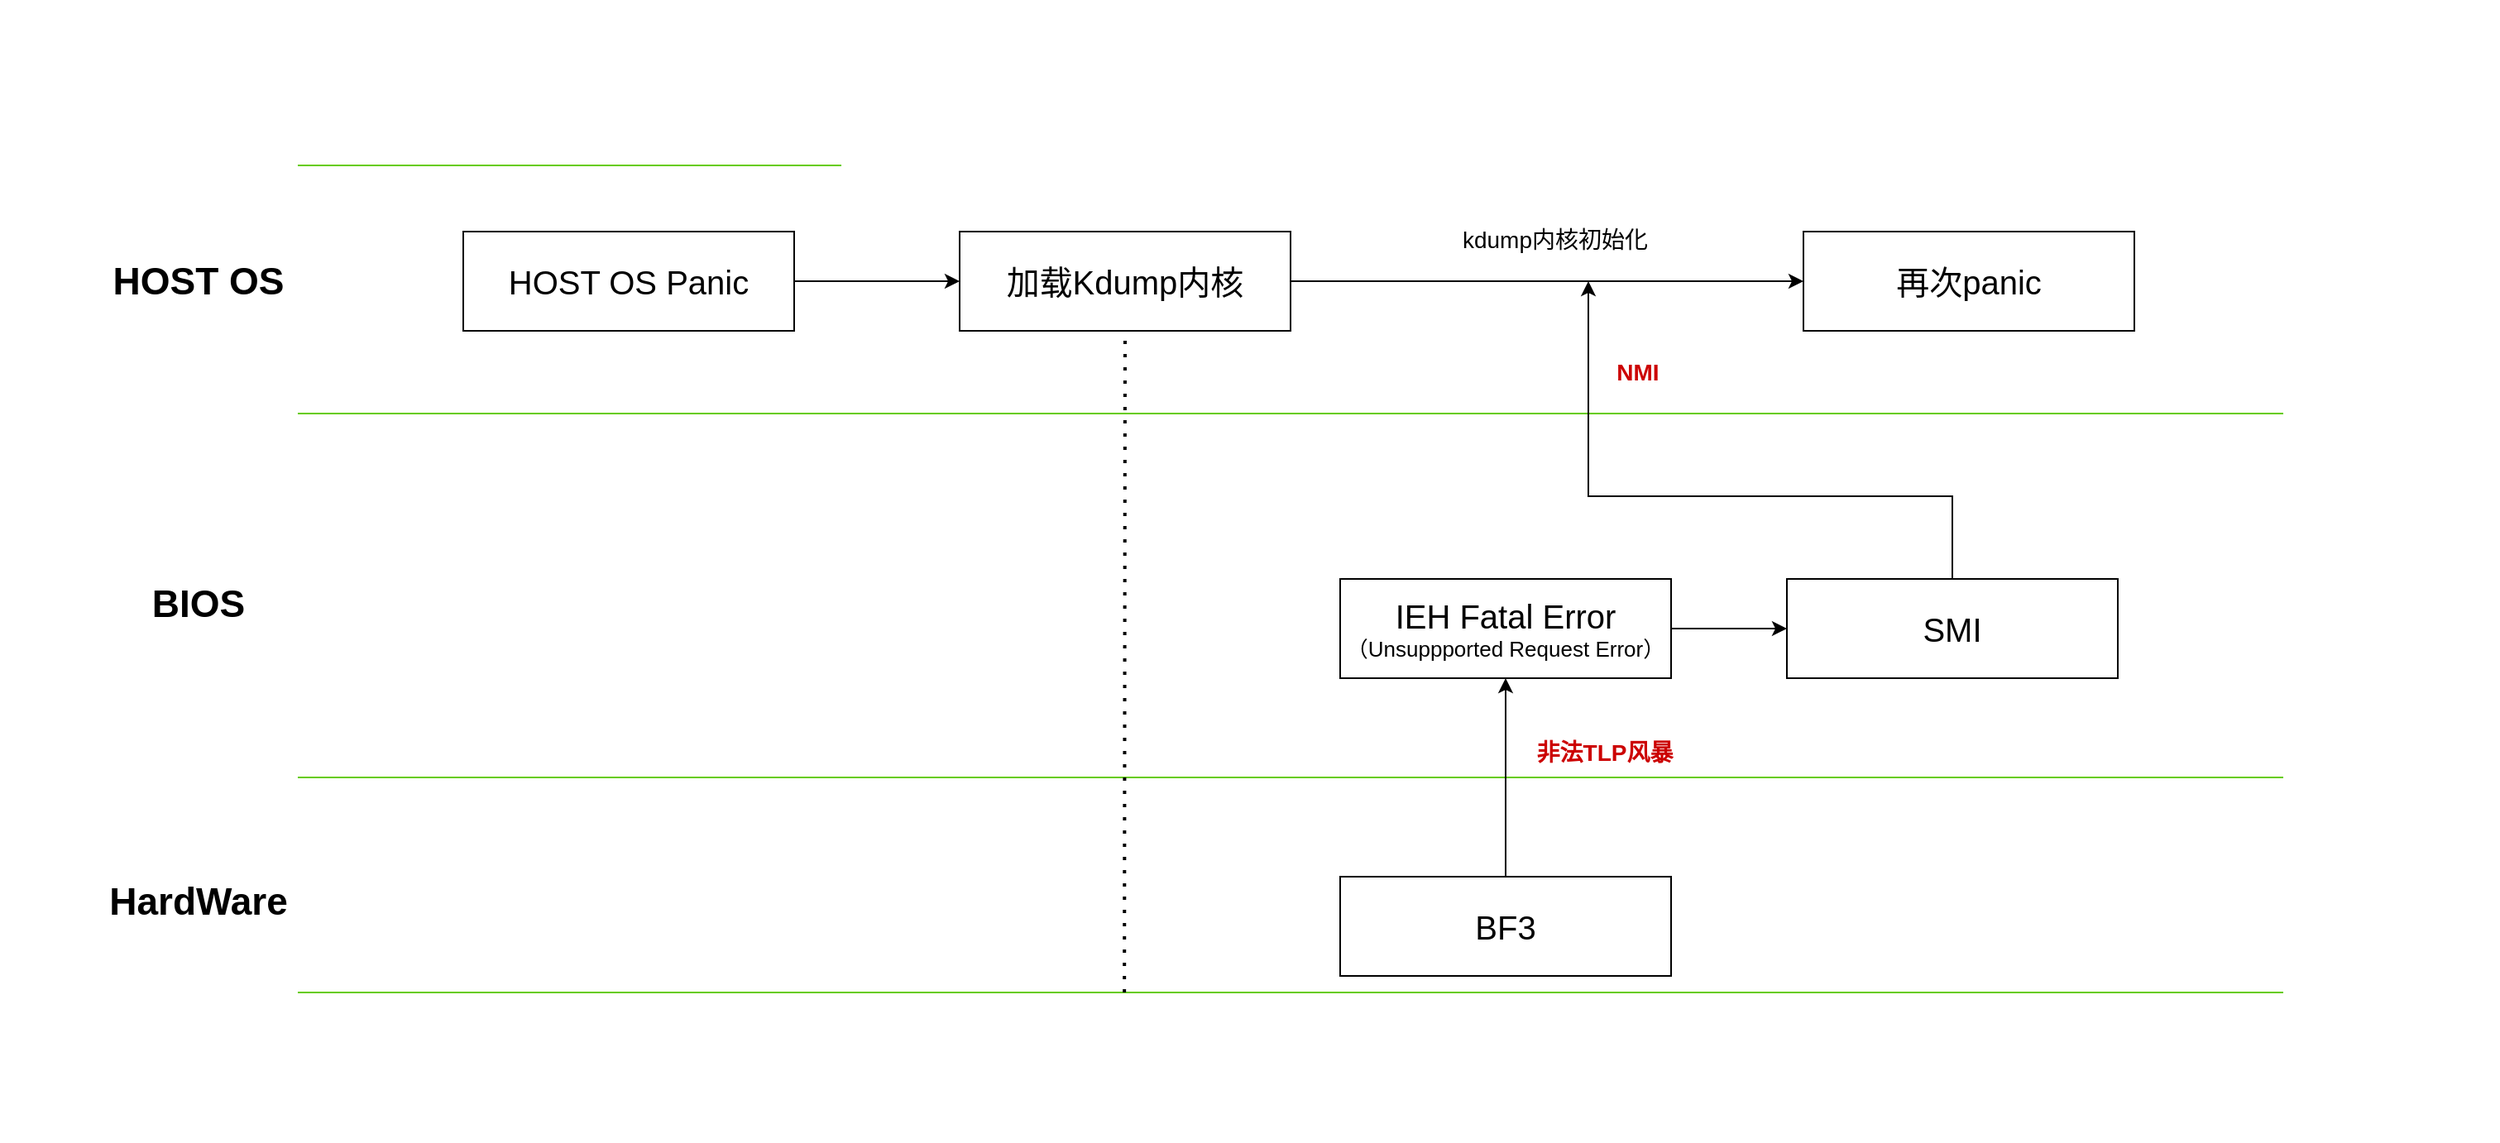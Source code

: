 <mxfile version="26.0.4">
  <diagram name="第 1 页" id="lNHUrWMQAlrkwlzFhIT1">
    <mxGraphModel dx="2555" dy="922" grid="1" gridSize="10" guides="1" tooltips="1" connect="1" arrows="1" fold="1" page="1" pageScale="1" pageWidth="827" pageHeight="1169" math="0" shadow="0">
      <root>
        <mxCell id="0" />
        <mxCell id="1" parent="0" />
        <mxCell id="Pw_NBHD11S9oDheNidvs-25" value="" style="rounded=0;whiteSpace=wrap;html=1;strokeColor=none;" vertex="1" parent="1">
          <mxGeometry x="-300" y="80" width="1510" height="690" as="geometry" />
        </mxCell>
        <mxCell id="Pw_NBHD11S9oDheNidvs-5" style="edgeStyle=orthogonalEdgeStyle;rounded=0;orthogonalLoop=1;jettySize=auto;html=1;entryX=0;entryY=0.5;entryDx=0;entryDy=0;" edge="1" parent="1" source="Pw_NBHD11S9oDheNidvs-1" target="Pw_NBHD11S9oDheNidvs-2">
          <mxGeometry relative="1" as="geometry" />
        </mxCell>
        <mxCell id="Pw_NBHD11S9oDheNidvs-1" value="&lt;font style=&quot;font-size: 20px;&quot;&gt;HOST OS Panic&lt;/font&gt;" style="rounded=0;whiteSpace=wrap;html=1;" vertex="1" parent="1">
          <mxGeometry x="-20" y="220" width="200" height="60" as="geometry" />
        </mxCell>
        <mxCell id="Pw_NBHD11S9oDheNidvs-4" style="edgeStyle=orthogonalEdgeStyle;rounded=0;orthogonalLoop=1;jettySize=auto;html=1;entryX=0;entryY=0.5;entryDx=0;entryDy=0;" edge="1" parent="1" source="Pw_NBHD11S9oDheNidvs-2" target="Pw_NBHD11S9oDheNidvs-3">
          <mxGeometry relative="1" as="geometry" />
        </mxCell>
        <mxCell id="Pw_NBHD11S9oDheNidvs-2" value="&lt;font style=&quot;font-size: 20px;&quot;&gt;加载Kdump内核&lt;/font&gt;" style="rounded=0;whiteSpace=wrap;html=1;" vertex="1" parent="1">
          <mxGeometry x="280" y="220" width="200" height="60" as="geometry" />
        </mxCell>
        <mxCell id="Pw_NBHD11S9oDheNidvs-3" value="&lt;font style=&quot;font-size: 20px;&quot;&gt;再次panic&lt;/font&gt;" style="rounded=0;whiteSpace=wrap;html=1;" vertex="1" parent="1">
          <mxGeometry x="790" y="220" width="200" height="60" as="geometry" />
        </mxCell>
        <mxCell id="Pw_NBHD11S9oDheNidvs-6" value="&lt;font style=&quot;font-size: 14px;&quot;&gt;kdump内核初始化&lt;/font&gt;" style="text;html=1;align=center;verticalAlign=middle;whiteSpace=wrap;rounded=0;" vertex="1" parent="1">
          <mxGeometry x="580" y="210" width="120" height="30" as="geometry" />
        </mxCell>
        <mxCell id="Pw_NBHD11S9oDheNidvs-7" value="" style="endArrow=none;html=1;rounded=0;strokeColor=#66CC00;" edge="1" parent="1">
          <mxGeometry width="50" height="50" relative="1" as="geometry">
            <mxPoint x="-120" y="330" as="sourcePoint" />
            <mxPoint x="1080" y="330" as="targetPoint" />
          </mxGeometry>
        </mxCell>
        <mxCell id="Pw_NBHD11S9oDheNidvs-14" style="edgeStyle=orthogonalEdgeStyle;rounded=0;orthogonalLoop=1;jettySize=auto;html=1;entryX=0;entryY=0.5;entryDx=0;entryDy=0;" edge="1" parent="1" source="Pw_NBHD11S9oDheNidvs-8" target="Pw_NBHD11S9oDheNidvs-9">
          <mxGeometry relative="1" as="geometry" />
        </mxCell>
        <mxCell id="Pw_NBHD11S9oDheNidvs-8" value="&lt;font style=&quot;font-size: 20px;&quot;&gt;IEH Fatal Error&lt;/font&gt;&lt;div&gt;&lt;font style=&quot;font-size: 13px;&quot;&gt;（Unsuppported Request Error）&lt;/font&gt;&lt;/div&gt;" style="rounded=0;whiteSpace=wrap;html=1;" vertex="1" parent="1">
          <mxGeometry x="510" y="430" width="200" height="60" as="geometry" />
        </mxCell>
        <mxCell id="Pw_NBHD11S9oDheNidvs-16" style="edgeStyle=orthogonalEdgeStyle;rounded=0;orthogonalLoop=1;jettySize=auto;html=1;" edge="1" parent="1" source="Pw_NBHD11S9oDheNidvs-9">
          <mxGeometry relative="1" as="geometry">
            <mxPoint x="660" y="250" as="targetPoint" />
            <Array as="points">
              <mxPoint x="880" y="380" />
              <mxPoint x="660" y="380" />
            </Array>
          </mxGeometry>
        </mxCell>
        <mxCell id="Pw_NBHD11S9oDheNidvs-9" value="&lt;font style=&quot;font-size: 20px;&quot;&gt;SMI&lt;/font&gt;" style="rounded=0;whiteSpace=wrap;html=1;" vertex="1" parent="1">
          <mxGeometry x="780" y="430" width="200" height="60" as="geometry" />
        </mxCell>
        <mxCell id="Pw_NBHD11S9oDheNidvs-10" value="" style="endArrow=none;html=1;rounded=0;strokeColor=#66CC00;" edge="1" parent="1">
          <mxGeometry width="50" height="50" relative="1" as="geometry">
            <mxPoint x="-120" y="550" as="sourcePoint" />
            <mxPoint x="1080" y="550" as="targetPoint" />
          </mxGeometry>
        </mxCell>
        <mxCell id="Pw_NBHD11S9oDheNidvs-12" style="edgeStyle=orthogonalEdgeStyle;rounded=0;orthogonalLoop=1;jettySize=auto;html=1;entryX=0.5;entryY=1;entryDx=0;entryDy=0;" edge="1" parent="1" source="Pw_NBHD11S9oDheNidvs-11" target="Pw_NBHD11S9oDheNidvs-8">
          <mxGeometry relative="1" as="geometry" />
        </mxCell>
        <mxCell id="Pw_NBHD11S9oDheNidvs-11" value="&lt;font style=&quot;font-size: 20px;&quot;&gt;BF3&lt;/font&gt;" style="rounded=0;whiteSpace=wrap;html=1;" vertex="1" parent="1">
          <mxGeometry x="510" y="610" width="200" height="60" as="geometry" />
        </mxCell>
        <mxCell id="Pw_NBHD11S9oDheNidvs-13" value="&lt;font style=&quot;font-size: 14px; color: rgb(204, 0, 0);&quot;&gt;&lt;b style=&quot;&quot;&gt;非法TLP风暴&lt;/b&gt;&lt;/font&gt;" style="text;html=1;align=center;verticalAlign=middle;whiteSpace=wrap;rounded=0;" vertex="1" parent="1">
          <mxGeometry x="610" y="520" width="120" height="30" as="geometry" />
        </mxCell>
        <mxCell id="Pw_NBHD11S9oDheNidvs-18" value="&lt;font style=&quot;font-size: 14px; color: rgb(204, 0, 0);&quot;&gt;&lt;b&gt;NMI&lt;/b&gt;&lt;/font&gt;" style="text;html=1;align=center;verticalAlign=middle;whiteSpace=wrap;rounded=0;" vertex="1" parent="1">
          <mxGeometry x="630" y="290" width="120" height="30" as="geometry" />
        </mxCell>
        <mxCell id="Pw_NBHD11S9oDheNidvs-19" value="" style="endArrow=none;html=1;rounded=0;strokeColor=#66CC00;" edge="1" parent="1">
          <mxGeometry width="50" height="50" relative="1" as="geometry">
            <mxPoint x="-120" y="180" as="sourcePoint" />
            <mxPoint x="1080" y="180" as="targetPoint" />
          </mxGeometry>
        </mxCell>
        <mxCell id="Pw_NBHD11S9oDheNidvs-20" value="" style="endArrow=none;html=1;rounded=0;strokeColor=#66CC00;" edge="1" parent="1">
          <mxGeometry width="50" height="50" relative="1" as="geometry">
            <mxPoint x="-120" y="680" as="sourcePoint" />
            <mxPoint x="1080" y="680" as="targetPoint" />
          </mxGeometry>
        </mxCell>
        <mxCell id="Pw_NBHD11S9oDheNidvs-21" value="" style="endArrow=none;dashed=1;html=1;dashPattern=1 3;strokeWidth=2;rounded=0;" edge="1" parent="1">
          <mxGeometry width="50" height="50" relative="1" as="geometry">
            <mxPoint x="379.58" y="680" as="sourcePoint" />
            <mxPoint x="380" y="280" as="targetPoint" />
          </mxGeometry>
        </mxCell>
        <mxCell id="Pw_NBHD11S9oDheNidvs-22" value="&lt;font style=&quot;font-size: 23px;&quot;&gt;&lt;b style=&quot;&quot;&gt;HOST OS&lt;/b&gt;&lt;/font&gt;" style="text;html=1;align=center;verticalAlign=middle;whiteSpace=wrap;rounded=0;" vertex="1" parent="1">
          <mxGeometry x="-240" y="235" width="120" height="30" as="geometry" />
        </mxCell>
        <mxCell id="Pw_NBHD11S9oDheNidvs-23" value="&lt;font style=&quot;font-size: 23px;&quot;&gt;&lt;b style=&quot;&quot;&gt;BIOS&lt;/b&gt;&lt;/font&gt;" style="text;html=1;align=center;verticalAlign=middle;whiteSpace=wrap;rounded=0;" vertex="1" parent="1">
          <mxGeometry x="-240" y="430" width="120" height="30" as="geometry" />
        </mxCell>
        <mxCell id="Pw_NBHD11S9oDheNidvs-24" value="&lt;font style=&quot;font-size: 23px;&quot;&gt;&lt;b style=&quot;&quot;&gt;HardWare&lt;/b&gt;&lt;/font&gt;" style="text;html=1;align=center;verticalAlign=middle;whiteSpace=wrap;rounded=0;" vertex="1" parent="1">
          <mxGeometry x="-240" y="610" width="120" height="30" as="geometry" />
        </mxCell>
      </root>
    </mxGraphModel>
  </diagram>
</mxfile>
